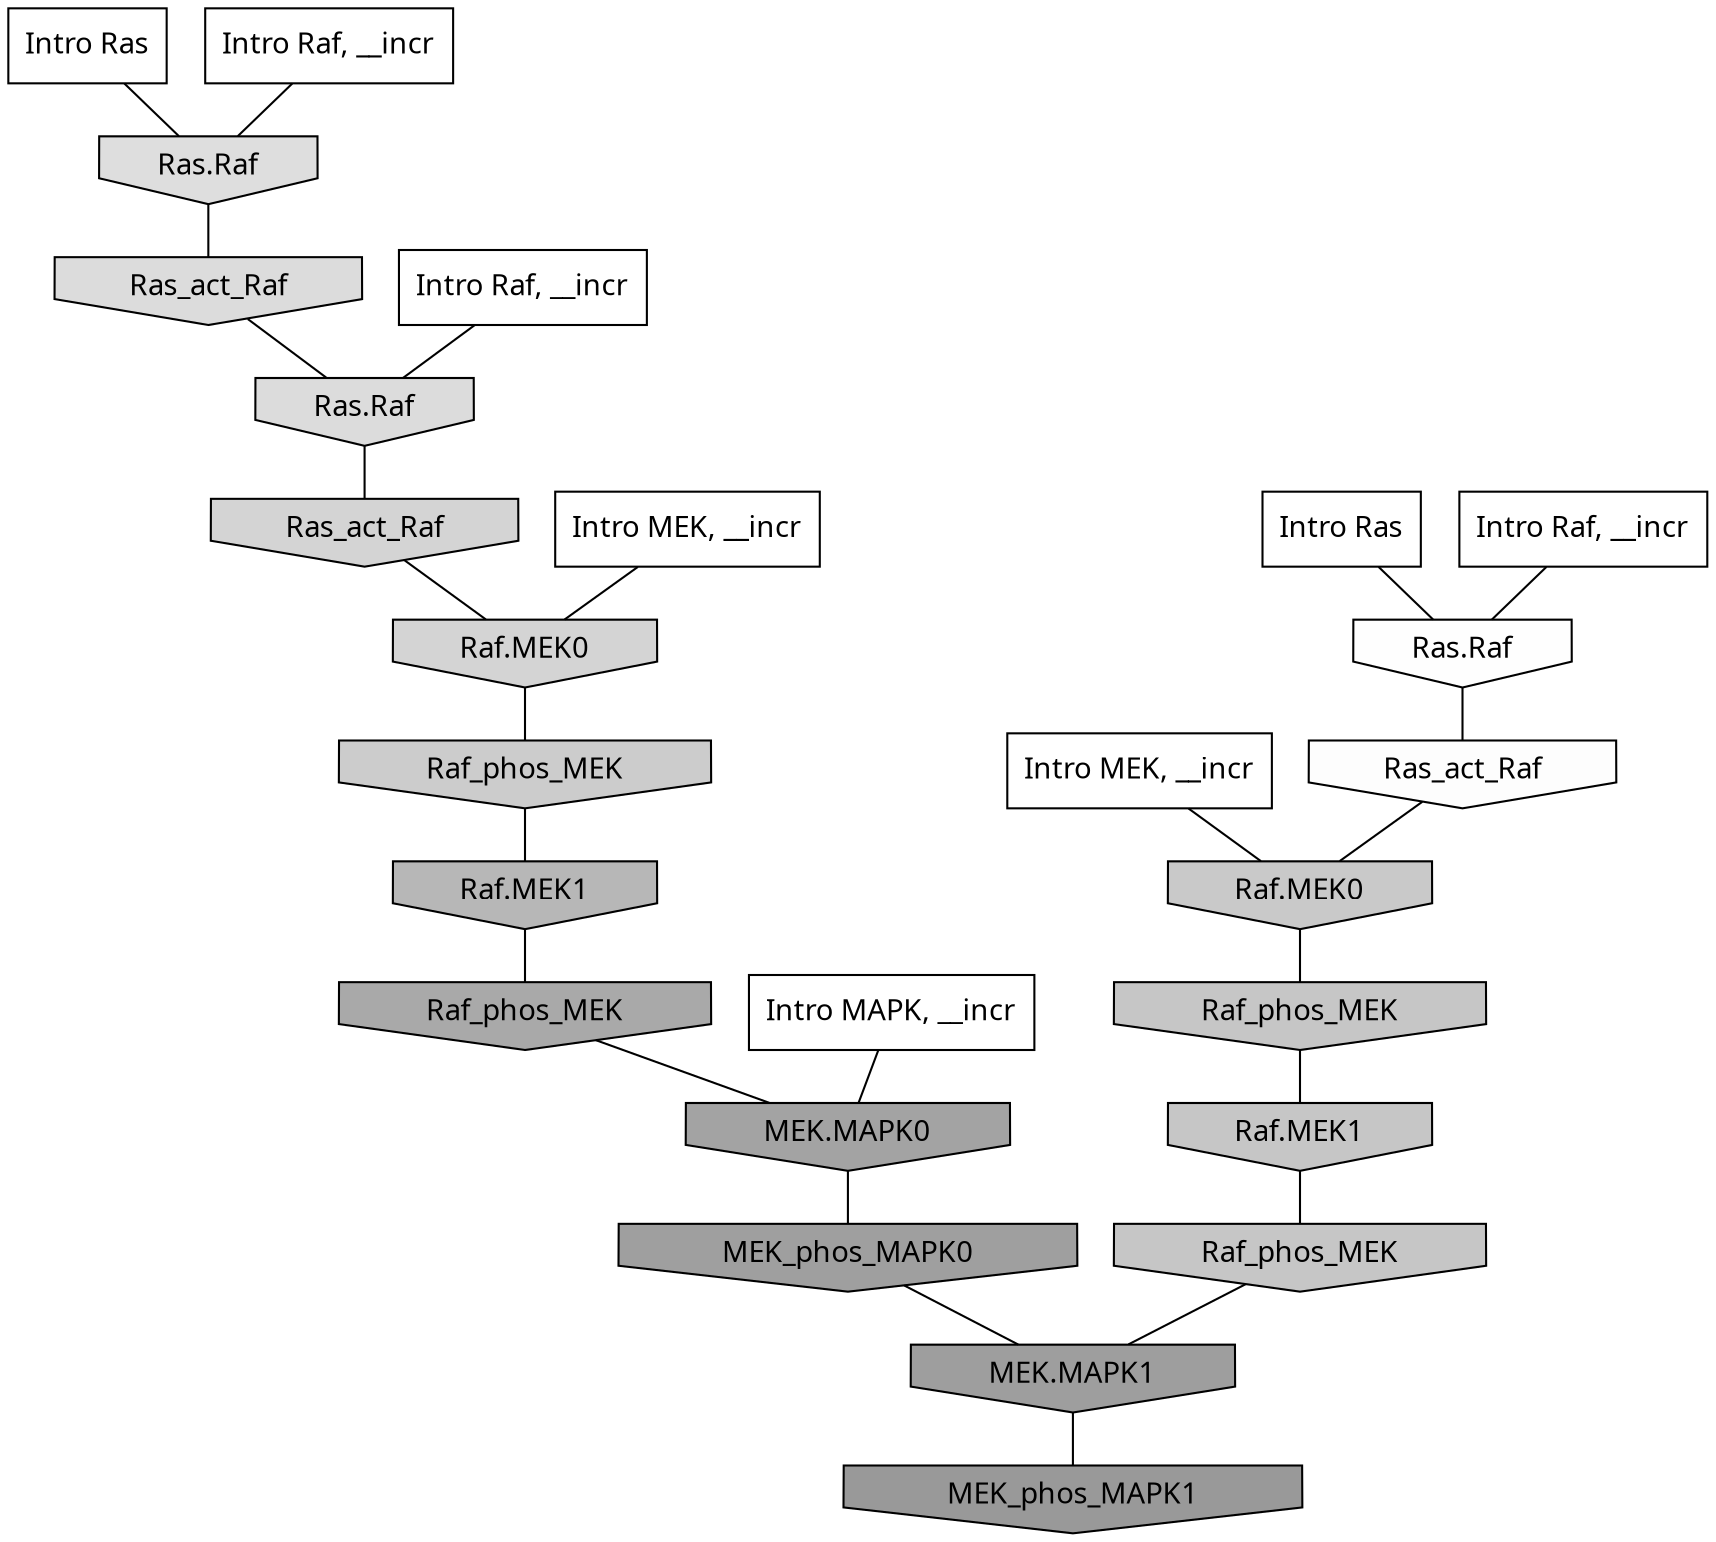 digraph G{
  rankdir="TB";
  ranksep=0.30;
  node [fontname="CMU Serif"];
  edge [fontname="CMU Serif"];
  
  3 [label="Intro Ras", shape=rectangle, style=filled, fillcolor="0.000 0.000 1.000"]
  
  58 [label="Intro Ras", shape=rectangle, style=filled, fillcolor="0.000 0.000 1.000"]
  
  364 [label="Intro Raf, __incr", shape=rectangle, style=filled, fillcolor="0.000 0.000 1.000"]
  
  600 [label="Intro Raf, __incr", shape=rectangle, style=filled, fillcolor="0.000 0.000 1.000"]
  
  942 [label="Intro Raf, __incr", shape=rectangle, style=filled, fillcolor="0.000 0.000 1.000"]
  
  1123 [label="Intro MEK, __incr", shape=rectangle, style=filled, fillcolor="0.000 0.000 1.000"]
  
  1564 [label="Intro MEK, __incr", shape=rectangle, style=filled, fillcolor="0.000 0.000 1.000"]
  
  2215 [label="Intro MAPK, __incr", shape=rectangle, style=filled, fillcolor="0.000 0.000 1.000"]
  
  3353 [label="Ras.Raf", shape=invhouse, style=filled, fillcolor="0.000 0.000 0.993"]
  
  3356 [label="Ras_act_Raf", shape=invhouse, style=filled, fillcolor="0.000 0.000 0.991"]
  
  4907 [label="Ras.Raf", shape=invhouse, style=filled, fillcolor="0.000 0.000 0.868"]
  
  5018 [label="Ras_act_Raf", shape=invhouse, style=filled, fillcolor="0.000 0.000 0.861"]
  
  5023 [label="Ras.Raf", shape=invhouse, style=filled, fillcolor="0.000 0.000 0.861"]
  
  5531 [label="Ras_act_Raf", shape=invhouse, style=filled, fillcolor="0.000 0.000 0.832"]
  
  5533 [label="Raf.MEK0", shape=invhouse, style=filled, fillcolor="0.000 0.000 0.832"]
  
  6152 [label="Raf_phos_MEK", shape=invhouse, style=filled, fillcolor="0.000 0.000 0.800"]
  
  6484 [label="Raf.MEK0", shape=invhouse, style=filled, fillcolor="0.000 0.000 0.786"]
  
  6709 [label="Raf_phos_MEK", shape=invhouse, style=filled, fillcolor="0.000 0.000 0.777"]
  
  6711 [label="Raf.MEK1", shape=invhouse, style=filled, fillcolor="0.000 0.000 0.777"]
  
  6715 [label="Raf_phos_MEK", shape=invhouse, style=filled, fillcolor="0.000 0.000 0.777"]
  
  8669 [label="Raf.MEK1", shape=invhouse, style=filled, fillcolor="0.000 0.000 0.716"]
  
  11013 [label="Raf_phos_MEK", shape=invhouse, style=filled, fillcolor="0.000 0.000 0.663"]
  
  12552 [label="MEK.MAPK0", shape=invhouse, style=filled, fillcolor="0.000 0.000 0.637"]
  
  13498 [label="MEK_phos_MAPK0", shape=invhouse, style=filled, fillcolor="0.000 0.000 0.622"]
  
  13674 [label="MEK.MAPK1", shape=invhouse, style=filled, fillcolor="0.000 0.000 0.619"]
  
  15122 [label="MEK_phos_MAPK1", shape=invhouse, style=filled, fillcolor="0.000 0.000 0.600"]
  
  
  13674 -> 15122 [dir=none, color="0.000 0.000 0.000"] 
  13498 -> 13674 [dir=none, color="0.000 0.000 0.000"] 
  12552 -> 13498 [dir=none, color="0.000 0.000 0.000"] 
  11013 -> 12552 [dir=none, color="0.000 0.000 0.000"] 
  8669 -> 11013 [dir=none, color="0.000 0.000 0.000"] 
  6715 -> 13674 [dir=none, color="0.000 0.000 0.000"] 
  6711 -> 6715 [dir=none, color="0.000 0.000 0.000"] 
  6709 -> 6711 [dir=none, color="0.000 0.000 0.000"] 
  6484 -> 6709 [dir=none, color="0.000 0.000 0.000"] 
  6152 -> 8669 [dir=none, color="0.000 0.000 0.000"] 
  5533 -> 6152 [dir=none, color="0.000 0.000 0.000"] 
  5531 -> 5533 [dir=none, color="0.000 0.000 0.000"] 
  5023 -> 5531 [dir=none, color="0.000 0.000 0.000"] 
  5018 -> 5023 [dir=none, color="0.000 0.000 0.000"] 
  4907 -> 5018 [dir=none, color="0.000 0.000 0.000"] 
  3356 -> 6484 [dir=none, color="0.000 0.000 0.000"] 
  3353 -> 3356 [dir=none, color="0.000 0.000 0.000"] 
  2215 -> 12552 [dir=none, color="0.000 0.000 0.000"] 
  1564 -> 6484 [dir=none, color="0.000 0.000 0.000"] 
  1123 -> 5533 [dir=none, color="0.000 0.000 0.000"] 
  942 -> 3353 [dir=none, color="0.000 0.000 0.000"] 
  600 -> 4907 [dir=none, color="0.000 0.000 0.000"] 
  364 -> 5023 [dir=none, color="0.000 0.000 0.000"] 
  58 -> 3353 [dir=none, color="0.000 0.000 0.000"] 
  3 -> 4907 [dir=none, color="0.000 0.000 0.000"] 
  
  }
